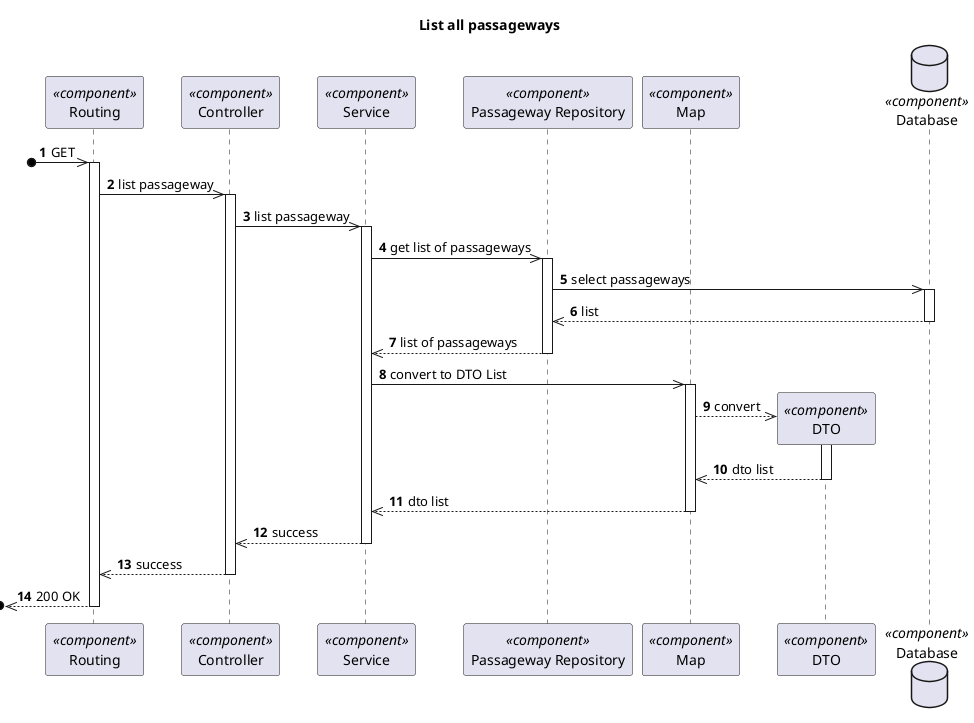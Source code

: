 @startuml Process View - Level 3 - List all passageways

autonumber
skinparam packageStyle rect

title List all passageways

participant "Routing" as routing <<component>>
participant "Controller" as controller <<component>>
participant "Service" as service <<component>>
participant "Passageway Repository" as passagewayrepo <<component>>
participant "Map" as map <<component>>
participant "DTO" as dto <<component>>
database "Database" as db <<component>>

?o->> routing : GET
activate routing
routing ->> controller : list passageway

activate controller
controller ->> service : list passageway

activate service
service ->> passagewayrepo : get list of passageways

activate passagewayrepo
passagewayrepo ->> db : select passageways
activate db
db -->> passagewayrepo : list
deactivate db

passagewayrepo -->> service : list of passageways
deactivate passagewayrepo

service ->> map : convert to DTO List
activate map

map -->> dto** : convert
activate dto

dto -->> map : dto list
deactivate dto

map -->> service : dto list
deactivate map

service -->> controller : success
deactivate service

controller -->> routing : success
deactivate controller

?o<<-- routing : 200 OK
deactivate routing

@enduml
